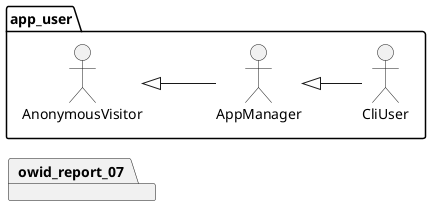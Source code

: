 @startuml
left to right direction

package app_user {
	actor AnonymousVisitor as av
	actor AppManager as am
	actor CliUser as cu

	av <|-- am
	am <|-- cu
}

package owid_report_07 {

}

@enduml
